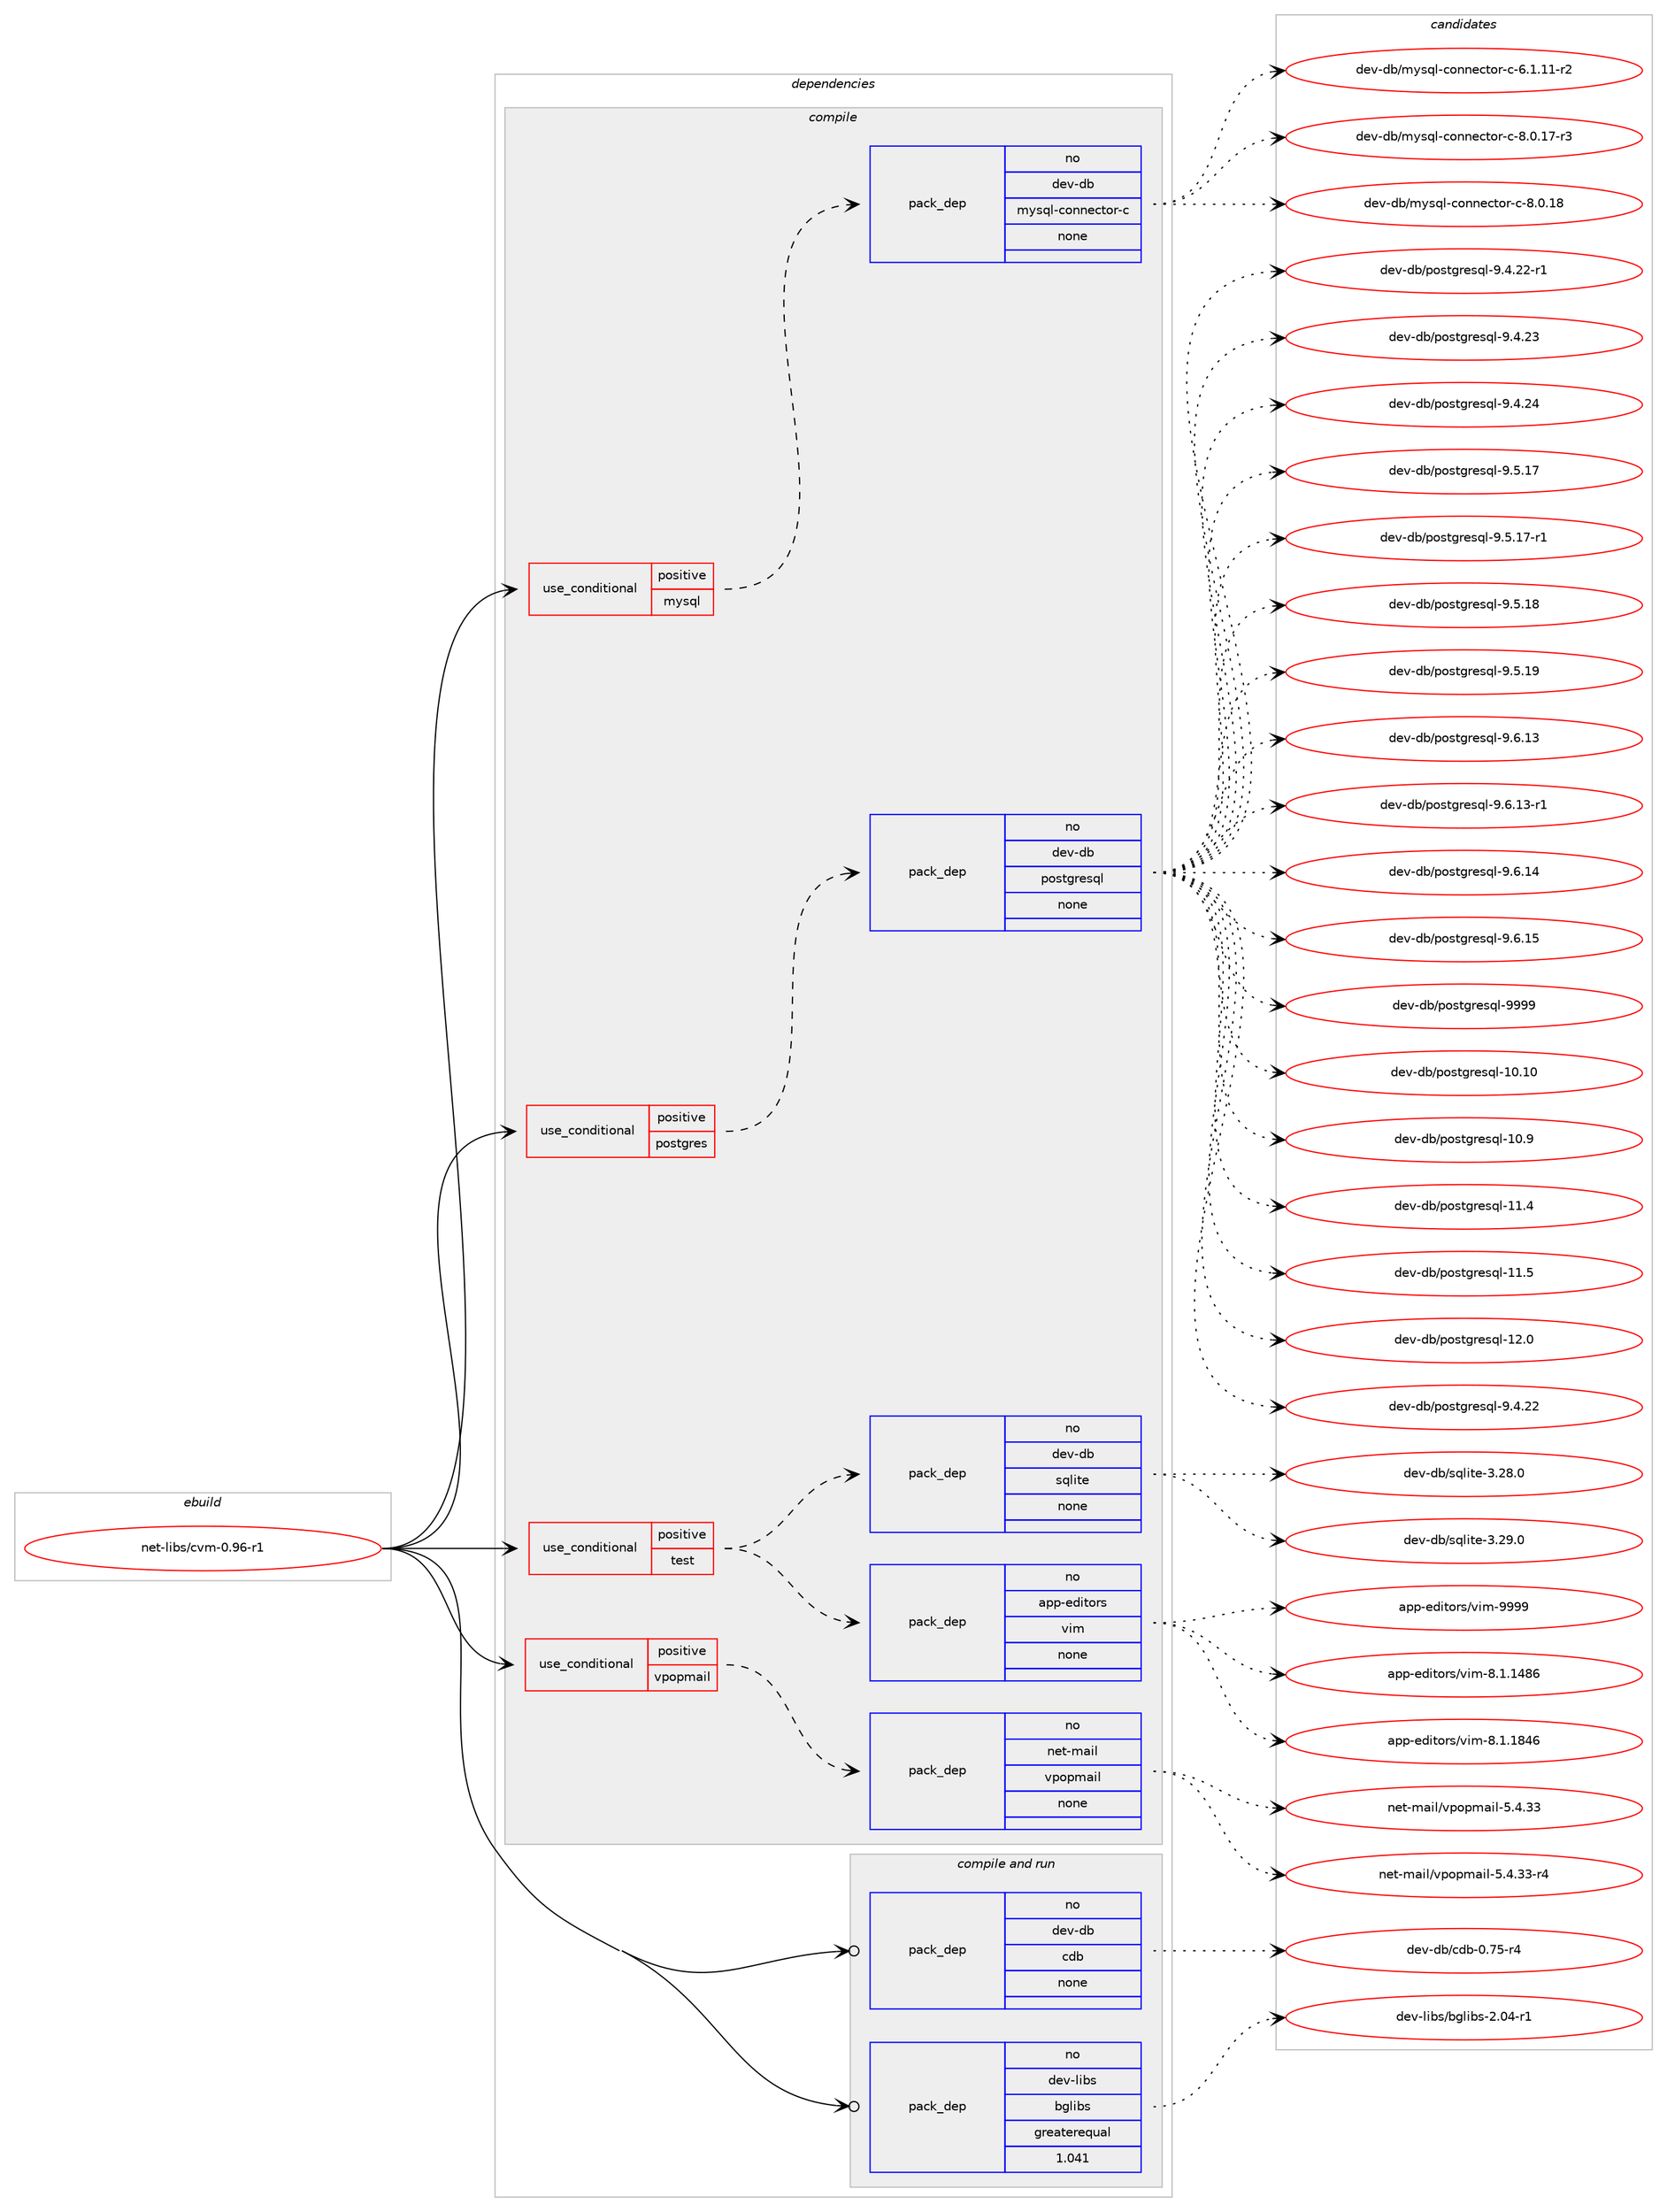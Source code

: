 digraph prolog {

# *************
# Graph options
# *************

newrank=true;
concentrate=true;
compound=true;
graph [rankdir=LR,fontname=Helvetica,fontsize=10,ranksep=1.5];#, ranksep=2.5, nodesep=0.2];
edge  [arrowhead=vee];
node  [fontname=Helvetica,fontsize=10];

# **********
# The ebuild
# **********

subgraph cluster_leftcol {
color=gray;
rank=same;
label=<<i>ebuild</i>>;
id [label="net-libs/cvm-0.96-r1", color=red, width=4, href="../net-libs/cvm-0.96-r1.svg"];
}

# ****************
# The dependencies
# ****************

subgraph cluster_midcol {
color=gray;
label=<<i>dependencies</i>>;
subgraph cluster_compile {
fillcolor="#eeeeee";
style=filled;
label=<<i>compile</i>>;
subgraph cond201213 {
dependency825411 [label=<<TABLE BORDER="0" CELLBORDER="1" CELLSPACING="0" CELLPADDING="4"><TR><TD ROWSPAN="3" CELLPADDING="10">use_conditional</TD></TR><TR><TD>positive</TD></TR><TR><TD>mysql</TD></TR></TABLE>>, shape=none, color=red];
subgraph pack609764 {
dependency825412 [label=<<TABLE BORDER="0" CELLBORDER="1" CELLSPACING="0" CELLPADDING="4" WIDTH="220"><TR><TD ROWSPAN="6" CELLPADDING="30">pack_dep</TD></TR><TR><TD WIDTH="110">no</TD></TR><TR><TD>dev-db</TD></TR><TR><TD>mysql-connector-c</TD></TR><TR><TD>none</TD></TR><TR><TD></TD></TR></TABLE>>, shape=none, color=blue];
}
dependency825411:e -> dependency825412:w [weight=20,style="dashed",arrowhead="vee"];
}
id:e -> dependency825411:w [weight=20,style="solid",arrowhead="vee"];
subgraph cond201214 {
dependency825413 [label=<<TABLE BORDER="0" CELLBORDER="1" CELLSPACING="0" CELLPADDING="4"><TR><TD ROWSPAN="3" CELLPADDING="10">use_conditional</TD></TR><TR><TD>positive</TD></TR><TR><TD>postgres</TD></TR></TABLE>>, shape=none, color=red];
subgraph pack609765 {
dependency825414 [label=<<TABLE BORDER="0" CELLBORDER="1" CELLSPACING="0" CELLPADDING="4" WIDTH="220"><TR><TD ROWSPAN="6" CELLPADDING="30">pack_dep</TD></TR><TR><TD WIDTH="110">no</TD></TR><TR><TD>dev-db</TD></TR><TR><TD>postgresql</TD></TR><TR><TD>none</TD></TR><TR><TD></TD></TR></TABLE>>, shape=none, color=blue];
}
dependency825413:e -> dependency825414:w [weight=20,style="dashed",arrowhead="vee"];
}
id:e -> dependency825413:w [weight=20,style="solid",arrowhead="vee"];
subgraph cond201215 {
dependency825415 [label=<<TABLE BORDER="0" CELLBORDER="1" CELLSPACING="0" CELLPADDING="4"><TR><TD ROWSPAN="3" CELLPADDING="10">use_conditional</TD></TR><TR><TD>positive</TD></TR><TR><TD>test</TD></TR></TABLE>>, shape=none, color=red];
subgraph pack609766 {
dependency825416 [label=<<TABLE BORDER="0" CELLBORDER="1" CELLSPACING="0" CELLPADDING="4" WIDTH="220"><TR><TD ROWSPAN="6" CELLPADDING="30">pack_dep</TD></TR><TR><TD WIDTH="110">no</TD></TR><TR><TD>app-editors</TD></TR><TR><TD>vim</TD></TR><TR><TD>none</TD></TR><TR><TD></TD></TR></TABLE>>, shape=none, color=blue];
}
dependency825415:e -> dependency825416:w [weight=20,style="dashed",arrowhead="vee"];
subgraph pack609767 {
dependency825417 [label=<<TABLE BORDER="0" CELLBORDER="1" CELLSPACING="0" CELLPADDING="4" WIDTH="220"><TR><TD ROWSPAN="6" CELLPADDING="30">pack_dep</TD></TR><TR><TD WIDTH="110">no</TD></TR><TR><TD>dev-db</TD></TR><TR><TD>sqlite</TD></TR><TR><TD>none</TD></TR><TR><TD></TD></TR></TABLE>>, shape=none, color=blue];
}
dependency825415:e -> dependency825417:w [weight=20,style="dashed",arrowhead="vee"];
}
id:e -> dependency825415:w [weight=20,style="solid",arrowhead="vee"];
subgraph cond201216 {
dependency825418 [label=<<TABLE BORDER="0" CELLBORDER="1" CELLSPACING="0" CELLPADDING="4"><TR><TD ROWSPAN="3" CELLPADDING="10">use_conditional</TD></TR><TR><TD>positive</TD></TR><TR><TD>vpopmail</TD></TR></TABLE>>, shape=none, color=red];
subgraph pack609768 {
dependency825419 [label=<<TABLE BORDER="0" CELLBORDER="1" CELLSPACING="0" CELLPADDING="4" WIDTH="220"><TR><TD ROWSPAN="6" CELLPADDING="30">pack_dep</TD></TR><TR><TD WIDTH="110">no</TD></TR><TR><TD>net-mail</TD></TR><TR><TD>vpopmail</TD></TR><TR><TD>none</TD></TR><TR><TD></TD></TR></TABLE>>, shape=none, color=blue];
}
dependency825418:e -> dependency825419:w [weight=20,style="dashed",arrowhead="vee"];
}
id:e -> dependency825418:w [weight=20,style="solid",arrowhead="vee"];
}
subgraph cluster_compileandrun {
fillcolor="#eeeeee";
style=filled;
label=<<i>compile and run</i>>;
subgraph pack609769 {
dependency825420 [label=<<TABLE BORDER="0" CELLBORDER="1" CELLSPACING="0" CELLPADDING="4" WIDTH="220"><TR><TD ROWSPAN="6" CELLPADDING="30">pack_dep</TD></TR><TR><TD WIDTH="110">no</TD></TR><TR><TD>dev-db</TD></TR><TR><TD>cdb</TD></TR><TR><TD>none</TD></TR><TR><TD></TD></TR></TABLE>>, shape=none, color=blue];
}
id:e -> dependency825420:w [weight=20,style="solid",arrowhead="odotvee"];
subgraph pack609770 {
dependency825421 [label=<<TABLE BORDER="0" CELLBORDER="1" CELLSPACING="0" CELLPADDING="4" WIDTH="220"><TR><TD ROWSPAN="6" CELLPADDING="30">pack_dep</TD></TR><TR><TD WIDTH="110">no</TD></TR><TR><TD>dev-libs</TD></TR><TR><TD>bglibs</TD></TR><TR><TD>greaterequal</TD></TR><TR><TD>1.041</TD></TR></TABLE>>, shape=none, color=blue];
}
id:e -> dependency825421:w [weight=20,style="solid",arrowhead="odotvee"];
}
subgraph cluster_run {
fillcolor="#eeeeee";
style=filled;
label=<<i>run</i>>;
}
}

# **************
# The candidates
# **************

subgraph cluster_choices {
rank=same;
color=gray;
label=<<i>candidates</i>>;

subgraph choice609764 {
color=black;
nodesep=1;
choice1001011184510098471091211151131084599111110110101991161111144599455446494649494511450 [label="dev-db/mysql-connector-c-6.1.11-r2", color=red, width=4,href="../dev-db/mysql-connector-c-6.1.11-r2.svg"];
choice1001011184510098471091211151131084599111110110101991161111144599455646484649554511451 [label="dev-db/mysql-connector-c-8.0.17-r3", color=red, width=4,href="../dev-db/mysql-connector-c-8.0.17-r3.svg"];
choice100101118451009847109121115113108459911111011010199116111114459945564648464956 [label="dev-db/mysql-connector-c-8.0.18", color=red, width=4,href="../dev-db/mysql-connector-c-8.0.18.svg"];
dependency825412:e -> choice1001011184510098471091211151131084599111110110101991161111144599455446494649494511450:w [style=dotted,weight="100"];
dependency825412:e -> choice1001011184510098471091211151131084599111110110101991161111144599455646484649554511451:w [style=dotted,weight="100"];
dependency825412:e -> choice100101118451009847109121115113108459911111011010199116111114459945564648464956:w [style=dotted,weight="100"];
}
subgraph choice609765 {
color=black;
nodesep=1;
choice100101118451009847112111115116103114101115113108454948464948 [label="dev-db/postgresql-10.10", color=red, width=4,href="../dev-db/postgresql-10.10.svg"];
choice1001011184510098471121111151161031141011151131084549484657 [label="dev-db/postgresql-10.9", color=red, width=4,href="../dev-db/postgresql-10.9.svg"];
choice1001011184510098471121111151161031141011151131084549494652 [label="dev-db/postgresql-11.4", color=red, width=4,href="../dev-db/postgresql-11.4.svg"];
choice1001011184510098471121111151161031141011151131084549494653 [label="dev-db/postgresql-11.5", color=red, width=4,href="../dev-db/postgresql-11.5.svg"];
choice1001011184510098471121111151161031141011151131084549504648 [label="dev-db/postgresql-12.0", color=red, width=4,href="../dev-db/postgresql-12.0.svg"];
choice10010111845100984711211111511610311410111511310845574652465050 [label="dev-db/postgresql-9.4.22", color=red, width=4,href="../dev-db/postgresql-9.4.22.svg"];
choice100101118451009847112111115116103114101115113108455746524650504511449 [label="dev-db/postgresql-9.4.22-r1", color=red, width=4,href="../dev-db/postgresql-9.4.22-r1.svg"];
choice10010111845100984711211111511610311410111511310845574652465051 [label="dev-db/postgresql-9.4.23", color=red, width=4,href="../dev-db/postgresql-9.4.23.svg"];
choice10010111845100984711211111511610311410111511310845574652465052 [label="dev-db/postgresql-9.4.24", color=red, width=4,href="../dev-db/postgresql-9.4.24.svg"];
choice10010111845100984711211111511610311410111511310845574653464955 [label="dev-db/postgresql-9.5.17", color=red, width=4,href="../dev-db/postgresql-9.5.17.svg"];
choice100101118451009847112111115116103114101115113108455746534649554511449 [label="dev-db/postgresql-9.5.17-r1", color=red, width=4,href="../dev-db/postgresql-9.5.17-r1.svg"];
choice10010111845100984711211111511610311410111511310845574653464956 [label="dev-db/postgresql-9.5.18", color=red, width=4,href="../dev-db/postgresql-9.5.18.svg"];
choice10010111845100984711211111511610311410111511310845574653464957 [label="dev-db/postgresql-9.5.19", color=red, width=4,href="../dev-db/postgresql-9.5.19.svg"];
choice10010111845100984711211111511610311410111511310845574654464951 [label="dev-db/postgresql-9.6.13", color=red, width=4,href="../dev-db/postgresql-9.6.13.svg"];
choice100101118451009847112111115116103114101115113108455746544649514511449 [label="dev-db/postgresql-9.6.13-r1", color=red, width=4,href="../dev-db/postgresql-9.6.13-r1.svg"];
choice10010111845100984711211111511610311410111511310845574654464952 [label="dev-db/postgresql-9.6.14", color=red, width=4,href="../dev-db/postgresql-9.6.14.svg"];
choice10010111845100984711211111511610311410111511310845574654464953 [label="dev-db/postgresql-9.6.15", color=red, width=4,href="../dev-db/postgresql-9.6.15.svg"];
choice1001011184510098471121111151161031141011151131084557575757 [label="dev-db/postgresql-9999", color=red, width=4,href="../dev-db/postgresql-9999.svg"];
dependency825414:e -> choice100101118451009847112111115116103114101115113108454948464948:w [style=dotted,weight="100"];
dependency825414:e -> choice1001011184510098471121111151161031141011151131084549484657:w [style=dotted,weight="100"];
dependency825414:e -> choice1001011184510098471121111151161031141011151131084549494652:w [style=dotted,weight="100"];
dependency825414:e -> choice1001011184510098471121111151161031141011151131084549494653:w [style=dotted,weight="100"];
dependency825414:e -> choice1001011184510098471121111151161031141011151131084549504648:w [style=dotted,weight="100"];
dependency825414:e -> choice10010111845100984711211111511610311410111511310845574652465050:w [style=dotted,weight="100"];
dependency825414:e -> choice100101118451009847112111115116103114101115113108455746524650504511449:w [style=dotted,weight="100"];
dependency825414:e -> choice10010111845100984711211111511610311410111511310845574652465051:w [style=dotted,weight="100"];
dependency825414:e -> choice10010111845100984711211111511610311410111511310845574652465052:w [style=dotted,weight="100"];
dependency825414:e -> choice10010111845100984711211111511610311410111511310845574653464955:w [style=dotted,weight="100"];
dependency825414:e -> choice100101118451009847112111115116103114101115113108455746534649554511449:w [style=dotted,weight="100"];
dependency825414:e -> choice10010111845100984711211111511610311410111511310845574653464956:w [style=dotted,weight="100"];
dependency825414:e -> choice10010111845100984711211111511610311410111511310845574653464957:w [style=dotted,weight="100"];
dependency825414:e -> choice10010111845100984711211111511610311410111511310845574654464951:w [style=dotted,weight="100"];
dependency825414:e -> choice100101118451009847112111115116103114101115113108455746544649514511449:w [style=dotted,weight="100"];
dependency825414:e -> choice10010111845100984711211111511610311410111511310845574654464952:w [style=dotted,weight="100"];
dependency825414:e -> choice10010111845100984711211111511610311410111511310845574654464953:w [style=dotted,weight="100"];
dependency825414:e -> choice1001011184510098471121111151161031141011151131084557575757:w [style=dotted,weight="100"];
}
subgraph choice609766 {
color=black;
nodesep=1;
choice971121124510110010511611111411547118105109455646494649525654 [label="app-editors/vim-8.1.1486", color=red, width=4,href="../app-editors/vim-8.1.1486.svg"];
choice971121124510110010511611111411547118105109455646494649565254 [label="app-editors/vim-8.1.1846", color=red, width=4,href="../app-editors/vim-8.1.1846.svg"];
choice9711211245101100105116111114115471181051094557575757 [label="app-editors/vim-9999", color=red, width=4,href="../app-editors/vim-9999.svg"];
dependency825416:e -> choice971121124510110010511611111411547118105109455646494649525654:w [style=dotted,weight="100"];
dependency825416:e -> choice971121124510110010511611111411547118105109455646494649565254:w [style=dotted,weight="100"];
dependency825416:e -> choice9711211245101100105116111114115471181051094557575757:w [style=dotted,weight="100"];
}
subgraph choice609767 {
color=black;
nodesep=1;
choice10010111845100984711511310810511610145514650564648 [label="dev-db/sqlite-3.28.0", color=red, width=4,href="../dev-db/sqlite-3.28.0.svg"];
choice10010111845100984711511310810511610145514650574648 [label="dev-db/sqlite-3.29.0", color=red, width=4,href="../dev-db/sqlite-3.29.0.svg"];
dependency825417:e -> choice10010111845100984711511310810511610145514650564648:w [style=dotted,weight="100"];
dependency825417:e -> choice10010111845100984711511310810511610145514650574648:w [style=dotted,weight="100"];
}
subgraph choice609768 {
color=black;
nodesep=1;
choice1101011164510997105108471181121111121099710510845534652465151 [label="net-mail/vpopmail-5.4.33", color=red, width=4,href="../net-mail/vpopmail-5.4.33.svg"];
choice11010111645109971051084711811211111210997105108455346524651514511452 [label="net-mail/vpopmail-5.4.33-r4", color=red, width=4,href="../net-mail/vpopmail-5.4.33-r4.svg"];
dependency825419:e -> choice1101011164510997105108471181121111121099710510845534652465151:w [style=dotted,weight="100"];
dependency825419:e -> choice11010111645109971051084711811211111210997105108455346524651514511452:w [style=dotted,weight="100"];
}
subgraph choice609769 {
color=black;
nodesep=1;
choice100101118451009847991009845484655534511452 [label="dev-db/cdb-0.75-r4", color=red, width=4,href="../dev-db/cdb-0.75-r4.svg"];
dependency825420:e -> choice100101118451009847991009845484655534511452:w [style=dotted,weight="100"];
}
subgraph choice609770 {
color=black;
nodesep=1;
choice100101118451081059811547981031081059811545504648524511449 [label="dev-libs/bglibs-2.04-r1", color=red, width=4,href="../dev-libs/bglibs-2.04-r1.svg"];
dependency825421:e -> choice100101118451081059811547981031081059811545504648524511449:w [style=dotted,weight="100"];
}
}

}
